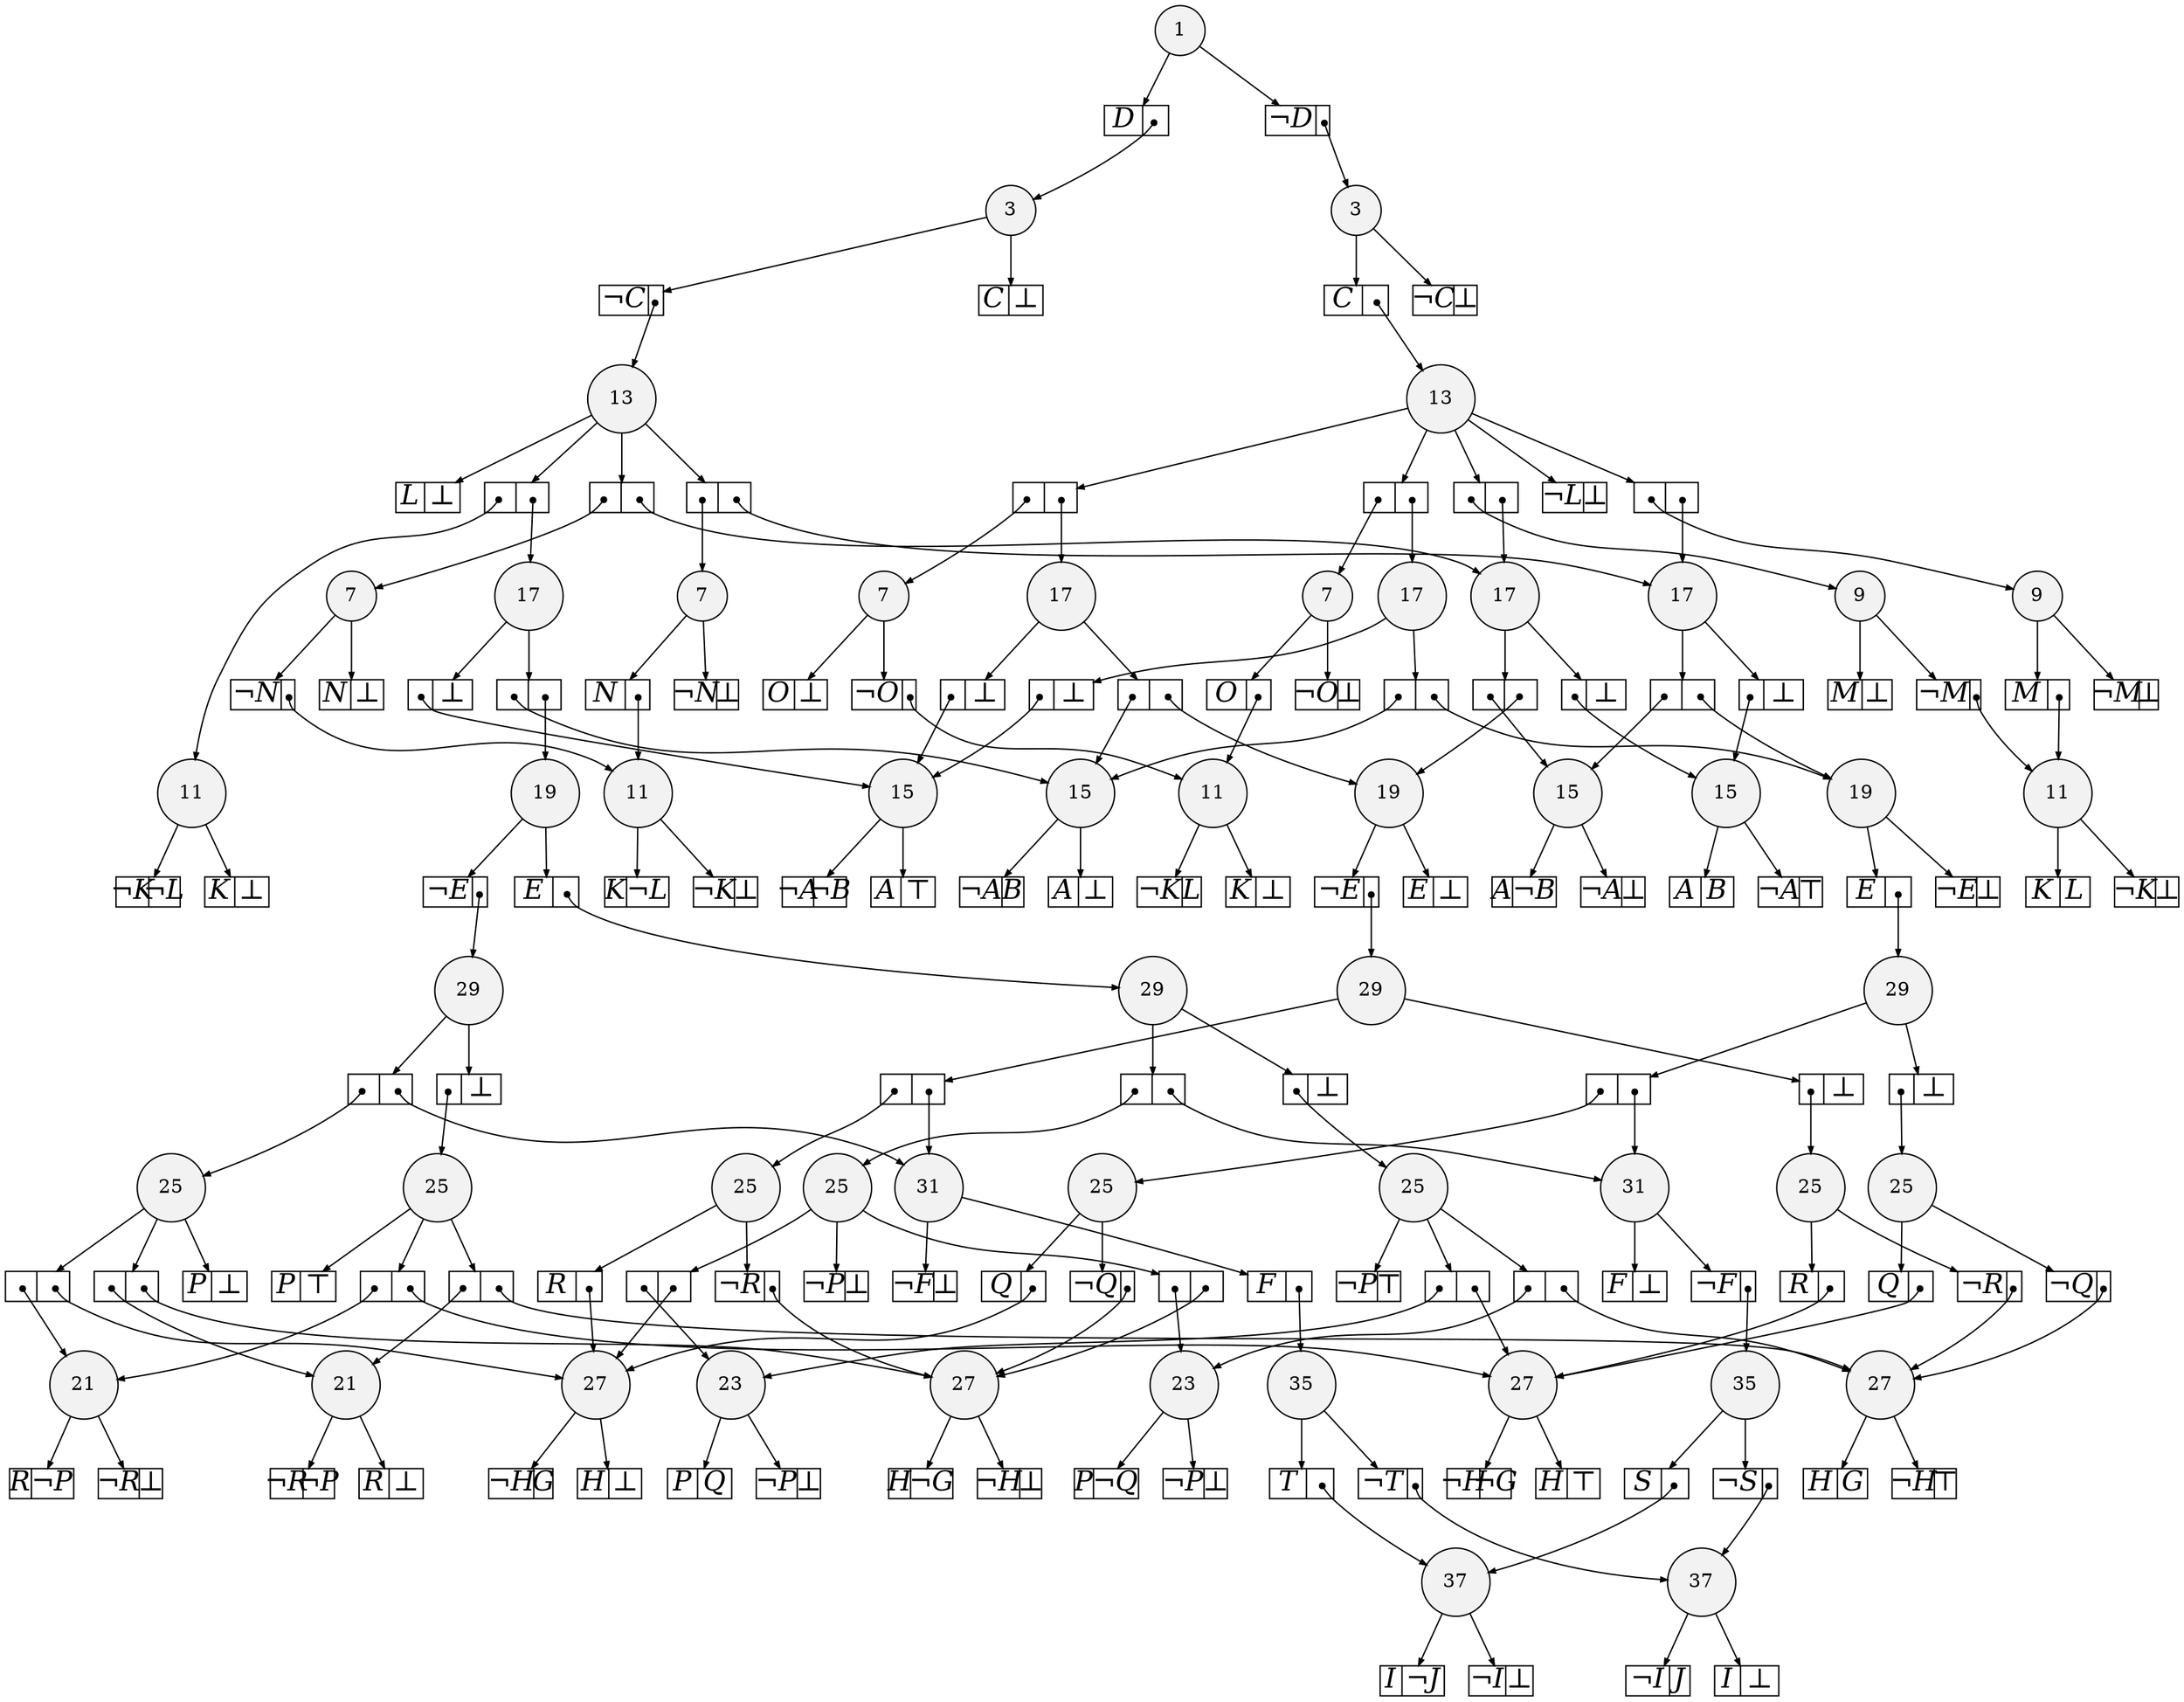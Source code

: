 
digraph sdd {

overlap=false

{rank=same; n6402 n6401 }
{rank=same; n6442 n6441 }
{rank=same; n6474 n6473 }
{rank=same; n6719 n6696 n6536 n6535 }
{rank=same; n6360 n6359 n6513 n6512 }
{rank=same; n6716 n6718 n6693 n6695 n6515 n6516 n6511 n6514 }
{rank=same; n6710 n6711 }
{rank=same; n6691 n6692 }
{rank=same; n6720 n6565 n6563 }
{rank=same; n6721 n6010 n5236 n6653 n6026 }
{rank=same; n6582 n6583 n6584 n6585 }
{rank=same; n6723 n6659 }
{rank=same; n892 n890 n896 n6306 }
{rank=same; n5228 n5229 }
{rank=same; n6672 n6673 n6646 n6645 }
{rank=same; n6724 n6660 }
{rank=same; n6725 }

n6402 [label= "37",style=filled,fillcolor=gray95,shape=circle,height=.25,width=.25]; 
n6402e0
      [label= "<L>I|<R>&not;J",
      shape=record,
      fontsize=20,
      fontname="Times-Italic",
      fillcolor=white,
      style=filled,
      fixedsize=true,
      height=.30, 
      width=.65];

n6402->n6402e0 [arrowsize=.50];
n6402e1
      [label= "<L>&not;I|<R>&#8869;",
      shape=record,
      fontsize=20,
      fontname="Times-Italic",
      fillcolor=white,
      style=filled,
      fixedsize=true,
      height=.30, 
      width=.65];

n6402->n6402e1 [arrowsize=.50];
n6401 [label= "37",style=filled,fillcolor=gray95,shape=circle,height=.25,width=.25]; 
n6401e0
      [label= "<L>&not;I|<R>J",
      shape=record,
      fontsize=20,
      fontname="Times-Italic",
      fillcolor=white,
      style=filled,
      fixedsize=true,
      height=.30, 
      width=.65];

n6401->n6401e0 [arrowsize=.50];
n6401e1
      [label= "<L>I|<R>&#8869;",
      shape=record,
      fontsize=20,
      fontname="Times-Italic",
      fillcolor=white,
      style=filled,
      fixedsize=true,
      height=.30, 
      width=.65];

n6401->n6401e1 [arrowsize=.50];
n6442 [label= "35",style=filled,fillcolor=gray95,shape=circle,height=.25,width=.25]; 
n6442e0
      [label= "<L>S|<R>",
      shape=record,
      fontsize=20,
      fontname="Times-Italic",
      fillcolor=white,
      style=filled,
      fixedsize=true,
      height=.30, 
      width=.65];

n6442->n6442e0 [arrowsize=.50];
n6442e0:R:c->n6402 [arrowsize=.50,tailclip=false,arrowtail=dot,dir=both];
n6442e1
      [label= "<L>&not;S|<R>",
      shape=record,
      fontsize=20,
      fontname="Times-Italic",
      fillcolor=white,
      style=filled,
      fixedsize=true,
      height=.30, 
      width=.65];

n6442->n6442e1 [arrowsize=.50];
n6442e1:R:c->n6401 [arrowsize=.50,tailclip=false,arrowtail=dot,dir=both];
n6441 [label= "35",style=filled,fillcolor=gray95,shape=circle,height=.25,width=.25]; 
n6441e0
      [label= "<L>T|<R>",
      shape=record,
      fontsize=20,
      fontname="Times-Italic",
      fillcolor=white,
      style=filled,
      fixedsize=true,
      height=.30, 
      width=.65];

n6441->n6441e0 [arrowsize=.50];
n6441e0:R:c->n6402 [arrowsize=.50,tailclip=false,arrowtail=dot,dir=both];
n6441e1
      [label= "<L>&not;T|<R>",
      shape=record,
      fontsize=20,
      fontname="Times-Italic",
      fillcolor=white,
      style=filled,
      fixedsize=true,
      height=.30, 
      width=.65];

n6441->n6441e1 [arrowsize=.50];
n6441e1:R:c->n6401 [arrowsize=.50,tailclip=false,arrowtail=dot,dir=both];
n6474 [label= "31",style=filled,fillcolor=gray95,shape=circle,height=.25,width=.25]; 
n6474e0
      [label= "<L>&not;F|<R>",
      shape=record,
      fontsize=20,
      fontname="Times-Italic",
      fillcolor=white,
      style=filled,
      fixedsize=true,
      height=.30, 
      width=.65];

n6474->n6474e0 [arrowsize=.50];
n6474e0:R:c->n6442 [arrowsize=.50,tailclip=false,arrowtail=dot,dir=both];
n6474e1
      [label= "<L>F|<R>&#8869;",
      shape=record,
      fontsize=20,
      fontname="Times-Italic",
      fillcolor=white,
      style=filled,
      fixedsize=true,
      height=.30, 
      width=.65];

n6474->n6474e1 [arrowsize=.50];
n6473 [label= "31",style=filled,fillcolor=gray95,shape=circle,height=.25,width=.25]; 
n6473e0
      [label= "<L>F|<R>",
      shape=record,
      fontsize=20,
      fontname="Times-Italic",
      fillcolor=white,
      style=filled,
      fixedsize=true,
      height=.30, 
      width=.65];

n6473->n6473e0 [arrowsize=.50];
n6473e0:R:c->n6441 [arrowsize=.50,tailclip=false,arrowtail=dot,dir=both];
n6473e1
      [label= "<L>&not;F|<R>&#8869;",
      shape=record,
      fontsize=20,
      fontname="Times-Italic",
      fillcolor=white,
      style=filled,
      fixedsize=true,
      height=.30, 
      width=.65];

n6473->n6473e1 [arrowsize=.50];
n6719 [label= "29",style=filled,fillcolor=gray95,shape=circle,height=.25,width=.25]; 
n6719e0
      [label= "<L>|<R>",
      shape=record,
      fontsize=20,
      fontname="Times-Italic",
      fillcolor=white,
      style=filled,
      fixedsize=true,
      height=.30, 
      width=.65];

n6719->n6719e0 [arrowsize=.50];
n6719e0:L:c->n6716 [arrowsize=.50,tailclip=false,arrowtail=dot,dir=both];
n6719e0:R:c->n6474 [arrowsize=.50,tailclip=false,arrowtail=dot,dir=both];
n6719e1
      [label= "<L>|<R>&#8869;",
      shape=record,
      fontsize=20,
      fontname="Times-Italic",
      fillcolor=white,
      style=filled,
      fixedsize=true,
      height=.30, 
      width=.65];

n6719->n6719e1 [arrowsize=.50];
n6719e1:L:c->n6718 [arrowsize=.50,tailclip=false,arrowtail=dot,dir=both];
n6696 [label= "29",style=filled,fillcolor=gray95,shape=circle,height=.25,width=.25]; 
n6696e0
      [label= "<L>|<R>",
      shape=record,
      fontsize=20,
      fontname="Times-Italic",
      fillcolor=white,
      style=filled,
      fixedsize=true,
      height=.30, 
      width=.65];

n6696->n6696e0 [arrowsize=.50];
n6696e0:L:c->n6693 [arrowsize=.50,tailclip=false,arrowtail=dot,dir=both];
n6696e0:R:c->n6473 [arrowsize=.50,tailclip=false,arrowtail=dot,dir=both];
n6696e1
      [label= "<L>|<R>&#8869;",
      shape=record,
      fontsize=20,
      fontname="Times-Italic",
      fillcolor=white,
      style=filled,
      fixedsize=true,
      height=.30, 
      width=.65];

n6696->n6696e1 [arrowsize=.50];
n6696e1:L:c->n6695 [arrowsize=.50,tailclip=false,arrowtail=dot,dir=both];
n6536 [label= "29",style=filled,fillcolor=gray95,shape=circle,height=.25,width=.25]; 
n6536e0
      [label= "<L>|<R>",
      shape=record,
      fontsize=20,
      fontname="Times-Italic",
      fillcolor=white,
      style=filled,
      fixedsize=true,
      height=.30, 
      width=.65];

n6536->n6536e0 [arrowsize=.50];
n6536e0:L:c->n6515 [arrowsize=.50,tailclip=false,arrowtail=dot,dir=both];
n6536e0:R:c->n6473 [arrowsize=.50,tailclip=false,arrowtail=dot,dir=both];
n6536e1
      [label= "<L>|<R>&#8869;",
      shape=record,
      fontsize=20,
      fontname="Times-Italic",
      fillcolor=white,
      style=filled,
      fixedsize=true,
      height=.30, 
      width=.65];

n6536->n6536e1 [arrowsize=.50];
n6536e1:L:c->n6516 [arrowsize=.50,tailclip=false,arrowtail=dot,dir=both];
n6535 [label= "29",style=filled,fillcolor=gray95,shape=circle,height=.25,width=.25]; 
n6535e0
      [label= "<L>|<R>",
      shape=record,
      fontsize=20,
      fontname="Times-Italic",
      fillcolor=white,
      style=filled,
      fixedsize=true,
      height=.30, 
      width=.65];

n6535->n6535e0 [arrowsize=.50];
n6535e0:L:c->n6511 [arrowsize=.50,tailclip=false,arrowtail=dot,dir=both];
n6535e0:R:c->n6474 [arrowsize=.50,tailclip=false,arrowtail=dot,dir=both];
n6535e1
      [label= "<L>|<R>&#8869;",
      shape=record,
      fontsize=20,
      fontname="Times-Italic",
      fillcolor=white,
      style=filled,
      fixedsize=true,
      height=.30, 
      width=.65];

n6535->n6535e1 [arrowsize=.50];
n6535e1:L:c->n6514 [arrowsize=.50,tailclip=false,arrowtail=dot,dir=both];
n6360 [label= "27",style=filled,fillcolor=gray95,shape=circle,height=.25,width=.25]; 
n6360e0
      [label= "<L>H|<R>&not;G",
      shape=record,
      fontsize=20,
      fontname="Times-Italic",
      fillcolor=white,
      style=filled,
      fixedsize=true,
      height=.30, 
      width=.65];

n6360->n6360e0 [arrowsize=.50];
n6360e1
      [label= "<L>&not;H|<R>&#8869;",
      shape=record,
      fontsize=20,
      fontname="Times-Italic",
      fillcolor=white,
      style=filled,
      fixedsize=true,
      height=.30, 
      width=.65];

n6360->n6360e1 [arrowsize=.50];
n6359 [label= "27",style=filled,fillcolor=gray95,shape=circle,height=.25,width=.25]; 
n6359e0
      [label= "<L>&not;H|<R>G",
      shape=record,
      fontsize=20,
      fontname="Times-Italic",
      fillcolor=white,
      style=filled,
      fixedsize=true,
      height=.30, 
      width=.65];

n6359->n6359e0 [arrowsize=.50];
n6359e1
      [label= "<L>H|<R>&#8869;",
      shape=record,
      fontsize=20,
      fontname="Times-Italic",
      fillcolor=white,
      style=filled,
      fixedsize=true,
      height=.30, 
      width=.65];

n6359->n6359e1 [arrowsize=.50];
n6513 [label= "27",style=filled,fillcolor=gray95,shape=circle,height=.25,width=.25]; 
n6513e0
      [label= "<L>H|<R>G",
      shape=record,
      fontsize=20,
      fontname="Times-Italic",
      fillcolor=white,
      style=filled,
      fixedsize=true,
      height=.30, 
      width=.65];

n6513->n6513e0 [arrowsize=.50];
n6513e1
      [label= "<L>&not;H|<R>&#8868;",
      shape=record,
      fontsize=20,
      fontname="Times-Italic",
      fillcolor=white,
      style=filled,
      fixedsize=true,
      height=.30, 
      width=.65];

n6513->n6513e1 [arrowsize=.50];
n6512 [label= "27",style=filled,fillcolor=gray95,shape=circle,height=.25,width=.25]; 
n6512e0
      [label= "<L>&not;H|<R>&not;G",
      shape=record,
      fontsize=20,
      fontname="Times-Italic",
      fillcolor=white,
      style=filled,
      fixedsize=true,
      height=.30, 
      width=.65];

n6512->n6512e0 [arrowsize=.50];
n6512e1
      [label= "<L>H|<R>&#8868;",
      shape=record,
      fontsize=20,
      fontname="Times-Italic",
      fillcolor=white,
      style=filled,
      fixedsize=true,
      height=.30, 
      width=.65];

n6512->n6512e1 [arrowsize=.50];
n6716 [label= "25",style=filled,fillcolor=gray95,shape=circle,height=.25,width=.25]; 
n6716e0
      [label= "<L>|<R>",
      shape=record,
      fontsize=20,
      fontname="Times-Italic",
      fillcolor=white,
      style=filled,
      fixedsize=true,
      height=.30, 
      width=.65];

n6716->n6716e0 [arrowsize=.50];
n6716e0:L:c->n6710 [arrowsize=.50,tailclip=false,arrowtail=dot,dir=both];
n6716e0:R:c->n6360 [arrowsize=.50,tailclip=false,arrowtail=dot,dir=both];
n6716e1
      [label= "<L>|<R>",
      shape=record,
      fontsize=20,
      fontname="Times-Italic",
      fillcolor=white,
      style=filled,
      fixedsize=true,
      height=.30, 
      width=.65];

n6716->n6716e1 [arrowsize=.50];
n6716e1:L:c->n6711 [arrowsize=.50,tailclip=false,arrowtail=dot,dir=both];
n6716e1:R:c->n6359 [arrowsize=.50,tailclip=false,arrowtail=dot,dir=both];
n6716e2
      [label= "<L>&not;P|<R>&#8869;",
      shape=record,
      fontsize=20,
      fontname="Times-Italic",
      fillcolor=white,
      style=filled,
      fixedsize=true,
      height=.30, 
      width=.65];

n6716->n6716e2 [arrowsize=.50];
n6718 [label= "25",style=filled,fillcolor=gray95,shape=circle,height=.25,width=.25]; 
n6718e0
      [label= "<L>|<R>",
      shape=record,
      fontsize=20,
      fontname="Times-Italic",
      fillcolor=white,
      style=filled,
      fixedsize=true,
      height=.30, 
      width=.65];

n6718->n6718e0 [arrowsize=.50];
n6718e0:L:c->n6710 [arrowsize=.50,tailclip=false,arrowtail=dot,dir=both];
n6718e0:R:c->n6513 [arrowsize=.50,tailclip=false,arrowtail=dot,dir=both];
n6718e1
      [label= "<L>|<R>",
      shape=record,
      fontsize=20,
      fontname="Times-Italic",
      fillcolor=white,
      style=filled,
      fixedsize=true,
      height=.30, 
      width=.65];

n6718->n6718e1 [arrowsize=.50];
n6718e1:L:c->n6711 [arrowsize=.50,tailclip=false,arrowtail=dot,dir=both];
n6718e1:R:c->n6512 [arrowsize=.50,tailclip=false,arrowtail=dot,dir=both];
n6718e2
      [label= "<L>&not;P|<R>&#8868;",
      shape=record,
      fontsize=20,
      fontname="Times-Italic",
      fillcolor=white,
      style=filled,
      fixedsize=true,
      height=.30, 
      width=.65];

n6718->n6718e2 [arrowsize=.50];
n6693 [label= "25",style=filled,fillcolor=gray95,shape=circle,height=.25,width=.25]; 
n6693e0
      [label= "<L>|<R>",
      shape=record,
      fontsize=20,
      fontname="Times-Italic",
      fillcolor=white,
      style=filled,
      fixedsize=true,
      height=.30, 
      width=.65];

n6693->n6693e0 [arrowsize=.50];
n6693e0:L:c->n6691 [arrowsize=.50,tailclip=false,arrowtail=dot,dir=both];
n6693e0:R:c->n6360 [arrowsize=.50,tailclip=false,arrowtail=dot,dir=both];
n6693e1
      [label= "<L>|<R>",
      shape=record,
      fontsize=20,
      fontname="Times-Italic",
      fillcolor=white,
      style=filled,
      fixedsize=true,
      height=.30, 
      width=.65];

n6693->n6693e1 [arrowsize=.50];
n6693e1:L:c->n6692 [arrowsize=.50,tailclip=false,arrowtail=dot,dir=both];
n6693e1:R:c->n6359 [arrowsize=.50,tailclip=false,arrowtail=dot,dir=both];
n6693e2
      [label= "<L>P|<R>&#8869;",
      shape=record,
      fontsize=20,
      fontname="Times-Italic",
      fillcolor=white,
      style=filled,
      fixedsize=true,
      height=.30, 
      width=.65];

n6693->n6693e2 [arrowsize=.50];
n6695 [label= "25",style=filled,fillcolor=gray95,shape=circle,height=.25,width=.25]; 
n6695e0
      [label= "<L>|<R>",
      shape=record,
      fontsize=20,
      fontname="Times-Italic",
      fillcolor=white,
      style=filled,
      fixedsize=true,
      height=.30, 
      width=.65];

n6695->n6695e0 [arrowsize=.50];
n6695e0:L:c->n6691 [arrowsize=.50,tailclip=false,arrowtail=dot,dir=both];
n6695e0:R:c->n6513 [arrowsize=.50,tailclip=false,arrowtail=dot,dir=both];
n6695e1
      [label= "<L>|<R>",
      shape=record,
      fontsize=20,
      fontname="Times-Italic",
      fillcolor=white,
      style=filled,
      fixedsize=true,
      height=.30, 
      width=.65];

n6695->n6695e1 [arrowsize=.50];
n6695e1:L:c->n6692 [arrowsize=.50,tailclip=false,arrowtail=dot,dir=both];
n6695e1:R:c->n6512 [arrowsize=.50,tailclip=false,arrowtail=dot,dir=both];
n6695e2
      [label= "<L>P|<R>&#8868;",
      shape=record,
      fontsize=20,
      fontname="Times-Italic",
      fillcolor=white,
      style=filled,
      fixedsize=true,
      height=.30, 
      width=.65];

n6695->n6695e2 [arrowsize=.50];
n6515 [label= "25",style=filled,fillcolor=gray95,shape=circle,height=.25,width=.25]; 
n6515e0
      [label= "<L>&not;R|<R>",
      shape=record,
      fontsize=20,
      fontname="Times-Italic",
      fillcolor=white,
      style=filled,
      fixedsize=true,
      height=.30, 
      width=.65];

n6515->n6515e0 [arrowsize=.50];
n6515e0:R:c->n6360 [arrowsize=.50,tailclip=false,arrowtail=dot,dir=both];
n6515e1
      [label= "<L>R|<R>",
      shape=record,
      fontsize=20,
      fontname="Times-Italic",
      fillcolor=white,
      style=filled,
      fixedsize=true,
      height=.30, 
      width=.65];

n6515->n6515e1 [arrowsize=.50];
n6515e1:R:c->n6359 [arrowsize=.50,tailclip=false,arrowtail=dot,dir=both];
n6516 [label= "25",style=filled,fillcolor=gray95,shape=circle,height=.25,width=.25]; 
n6516e0
      [label= "<L>&not;R|<R>",
      shape=record,
      fontsize=20,
      fontname="Times-Italic",
      fillcolor=white,
      style=filled,
      fixedsize=true,
      height=.30, 
      width=.65];

n6516->n6516e0 [arrowsize=.50];
n6516e0:R:c->n6513 [arrowsize=.50,tailclip=false,arrowtail=dot,dir=both];
n6516e1
      [label= "<L>R|<R>",
      shape=record,
      fontsize=20,
      fontname="Times-Italic",
      fillcolor=white,
      style=filled,
      fixedsize=true,
      height=.30, 
      width=.65];

n6516->n6516e1 [arrowsize=.50];
n6516e1:R:c->n6512 [arrowsize=.50,tailclip=false,arrowtail=dot,dir=both];
n6511 [label= "25",style=filled,fillcolor=gray95,shape=circle,height=.25,width=.25]; 
n6511e0
      [label= "<L>&not;Q|<R>",
      shape=record,
      fontsize=20,
      fontname="Times-Italic",
      fillcolor=white,
      style=filled,
      fixedsize=true,
      height=.30, 
      width=.65];

n6511->n6511e0 [arrowsize=.50];
n6511e0:R:c->n6360 [arrowsize=.50,tailclip=false,arrowtail=dot,dir=both];
n6511e1
      [label= "<L>Q|<R>",
      shape=record,
      fontsize=20,
      fontname="Times-Italic",
      fillcolor=white,
      style=filled,
      fixedsize=true,
      height=.30, 
      width=.65];

n6511->n6511e1 [arrowsize=.50];
n6511e1:R:c->n6359 [arrowsize=.50,tailclip=false,arrowtail=dot,dir=both];
n6514 [label= "25",style=filled,fillcolor=gray95,shape=circle,height=.25,width=.25]; 
n6514e0
      [label= "<L>&not;Q|<R>",
      shape=record,
      fontsize=20,
      fontname="Times-Italic",
      fillcolor=white,
      style=filled,
      fixedsize=true,
      height=.30, 
      width=.65];

n6514->n6514e0 [arrowsize=.50];
n6514e0:R:c->n6513 [arrowsize=.50,tailclip=false,arrowtail=dot,dir=both];
n6514e1
      [label= "<L>Q|<R>",
      shape=record,
      fontsize=20,
      fontname="Times-Italic",
      fillcolor=white,
      style=filled,
      fixedsize=true,
      height=.30, 
      width=.65];

n6514->n6514e1 [arrowsize=.50];
n6514e1:R:c->n6512 [arrowsize=.50,tailclip=false,arrowtail=dot,dir=both];
n6710 [label= "23",style=filled,fillcolor=gray95,shape=circle,height=.25,width=.25]; 
n6710e0
      [label= "<L>P|<R>&not;Q",
      shape=record,
      fontsize=20,
      fontname="Times-Italic",
      fillcolor=white,
      style=filled,
      fixedsize=true,
      height=.30, 
      width=.65];

n6710->n6710e0 [arrowsize=.50];
n6710e1
      [label= "<L>&not;P|<R>&#8869;",
      shape=record,
      fontsize=20,
      fontname="Times-Italic",
      fillcolor=white,
      style=filled,
      fixedsize=true,
      height=.30, 
      width=.65];

n6710->n6710e1 [arrowsize=.50];
n6711 [label= "23",style=filled,fillcolor=gray95,shape=circle,height=.25,width=.25]; 
n6711e0
      [label= "<L>P|<R>Q",
      shape=record,
      fontsize=20,
      fontname="Times-Italic",
      fillcolor=white,
      style=filled,
      fixedsize=true,
      height=.30, 
      width=.65];

n6711->n6711e0 [arrowsize=.50];
n6711e1
      [label= "<L>&not;P|<R>&#8869;",
      shape=record,
      fontsize=20,
      fontname="Times-Italic",
      fillcolor=white,
      style=filled,
      fixedsize=true,
      height=.30, 
      width=.65];

n6711->n6711e1 [arrowsize=.50];
n6691 [label= "21",style=filled,fillcolor=gray95,shape=circle,height=.25,width=.25]; 
n6691e0
      [label= "<L>&not;R|<R>&not;P",
      shape=record,
      fontsize=20,
      fontname="Times-Italic",
      fillcolor=white,
      style=filled,
      fixedsize=true,
      height=.30, 
      width=.65];

n6691->n6691e0 [arrowsize=.50];
n6691e1
      [label= "<L>R|<R>&#8869;",
      shape=record,
      fontsize=20,
      fontname="Times-Italic",
      fillcolor=white,
      style=filled,
      fixedsize=true,
      height=.30, 
      width=.65];

n6691->n6691e1 [arrowsize=.50];
n6692 [label= "21",style=filled,fillcolor=gray95,shape=circle,height=.25,width=.25]; 
n6692e0
      [label= "<L>R|<R>&not;P",
      shape=record,
      fontsize=20,
      fontname="Times-Italic",
      fillcolor=white,
      style=filled,
      fixedsize=true,
      height=.30, 
      width=.65];

n6692->n6692e0 [arrowsize=.50];
n6692e1
      [label= "<L>&not;R|<R>&#8869;",
      shape=record,
      fontsize=20,
      fontname="Times-Italic",
      fillcolor=white,
      style=filled,
      fixedsize=true,
      height=.30, 
      width=.65];

n6692->n6692e1 [arrowsize=.50];
n6720 [label= "19",style=filled,fillcolor=gray95,shape=circle,height=.25,width=.25]; 
n6720e0
      [label= "<L>E|<R>",
      shape=record,
      fontsize=20,
      fontname="Times-Italic",
      fillcolor=white,
      style=filled,
      fixedsize=true,
      height=.30, 
      width=.65];

n6720->n6720e0 [arrowsize=.50];
n6720e0:R:c->n6719 [arrowsize=.50,tailclip=false,arrowtail=dot,dir=both];
n6720e1
      [label= "<L>&not;E|<R>",
      shape=record,
      fontsize=20,
      fontname="Times-Italic",
      fillcolor=white,
      style=filled,
      fixedsize=true,
      height=.30, 
      width=.65];

n6720->n6720e1 [arrowsize=.50];
n6720e1:R:c->n6696 [arrowsize=.50,tailclip=false,arrowtail=dot,dir=both];
n6565 [label= "19",style=filled,fillcolor=gray95,shape=circle,height=.25,width=.25]; 
n6565e0
      [label= "<L>&not;E|<R>",
      shape=record,
      fontsize=20,
      fontname="Times-Italic",
      fillcolor=white,
      style=filled,
      fixedsize=true,
      height=.30, 
      width=.65];

n6565->n6565e0 [arrowsize=.50];
n6565e0:R:c->n6536 [arrowsize=.50,tailclip=false,arrowtail=dot,dir=both];
n6565e1
      [label= "<L>E|<R>&#8869;",
      shape=record,
      fontsize=20,
      fontname="Times-Italic",
      fillcolor=white,
      style=filled,
      fixedsize=true,
      height=.30, 
      width=.65];

n6565->n6565e1 [arrowsize=.50];
n6563 [label= "19",style=filled,fillcolor=gray95,shape=circle,height=.25,width=.25]; 
n6563e0
      [label= "<L>E|<R>",
      shape=record,
      fontsize=20,
      fontname="Times-Italic",
      fillcolor=white,
      style=filled,
      fixedsize=true,
      height=.30, 
      width=.65];

n6563->n6563e0 [arrowsize=.50];
n6563e0:R:c->n6535 [arrowsize=.50,tailclip=false,arrowtail=dot,dir=both];
n6563e1
      [label= "<L>&not;E|<R>&#8869;",
      shape=record,
      fontsize=20,
      fontname="Times-Italic",
      fillcolor=white,
      style=filled,
      fixedsize=true,
      height=.30, 
      width=.65];

n6563->n6563e1 [arrowsize=.50];
n6721 [label= "17",style=filled,fillcolor=gray95,shape=circle,height=.25,width=.25]; 
n6721e0
      [label= "<L>|<R>",
      shape=record,
      fontsize=20,
      fontname="Times-Italic",
      fillcolor=white,
      style=filled,
      fixedsize=true,
      height=.30, 
      width=.65];

n6721->n6721e0 [arrowsize=.50];
n6721e0:L:c->n6582 [arrowsize=.50,tailclip=false,arrowtail=dot,dir=both];
n6721e0:R:c->n6720 [arrowsize=.50,tailclip=false,arrowtail=dot,dir=both];
n6721e1
      [label= "<L>|<R>&#8869;",
      shape=record,
      fontsize=20,
      fontname="Times-Italic",
      fillcolor=white,
      style=filled,
      fixedsize=true,
      height=.30, 
      width=.65];

n6721->n6721e1 [arrowsize=.50];
n6721e1:L:c->n6583 [arrowsize=.50,tailclip=false,arrowtail=dot,dir=both];
n6010 [label= "17",style=filled,fillcolor=gray95,shape=circle,height=.25,width=.25]; 
n6010e0
      [label= "<L>|<R>",
      shape=record,
      fontsize=20,
      fontname="Times-Italic",
      fillcolor=white,
      style=filled,
      fixedsize=true,
      height=.30, 
      width=.65];

n6010->n6010e0 [arrowsize=.50];
n6010e0:L:c->n6584 [arrowsize=.50,tailclip=false,arrowtail=dot,dir=both];
n6010e0:R:c->n6565 [arrowsize=.50,tailclip=false,arrowtail=dot,dir=both];
n6010e1
      [label= "<L>|<R>&#8869;",
      shape=record,
      fontsize=20,
      fontname="Times-Italic",
      fillcolor=white,
      style=filled,
      fixedsize=true,
      height=.30, 
      width=.65];

n6010->n6010e1 [arrowsize=.50];
n6010e1:L:c->n6585 [arrowsize=.50,tailclip=false,arrowtail=dot,dir=both];
n5236 [label= "17",style=filled,fillcolor=gray95,shape=circle,height=.25,width=.25]; 
n5236e0
      [label= "<L>|<R>",
      shape=record,
      fontsize=20,
      fontname="Times-Italic",
      fillcolor=white,
      style=filled,
      fixedsize=true,
      height=.30, 
      width=.65];

n5236->n5236e0 [arrowsize=.50];
n5236e0:L:c->n6584 [arrowsize=.50,tailclip=false,arrowtail=dot,dir=both];
n5236e0:R:c->n6563 [arrowsize=.50,tailclip=false,arrowtail=dot,dir=both];
n5236e1
      [label= "<L>|<R>&#8869;",
      shape=record,
      fontsize=20,
      fontname="Times-Italic",
      fillcolor=white,
      style=filled,
      fixedsize=true,
      height=.30, 
      width=.65];

n5236->n5236e1 [arrowsize=.50];
n5236e1:L:c->n6585 [arrowsize=.50,tailclip=false,arrowtail=dot,dir=both];
n6653 [label= "17",style=filled,fillcolor=gray95,shape=circle,height=.25,width=.25]; 
n6653e0
      [label= "<L>|<R>",
      shape=record,
      fontsize=20,
      fontname="Times-Italic",
      fillcolor=white,
      style=filled,
      fixedsize=true,
      height=.30, 
      width=.65];

n6653->n6653e0 [arrowsize=.50];
n6653e0:L:c->n6582 [arrowsize=.50,tailclip=false,arrowtail=dot,dir=both];
n6653e0:R:c->n6565 [arrowsize=.50,tailclip=false,arrowtail=dot,dir=both];
n6653e1
      [label= "<L>|<R>&#8869;",
      shape=record,
      fontsize=20,
      fontname="Times-Italic",
      fillcolor=white,
      style=filled,
      fixedsize=true,
      height=.30, 
      width=.65];

n6653->n6653e1 [arrowsize=.50];
n6653e1:L:c->n6583 [arrowsize=.50,tailclip=false,arrowtail=dot,dir=both];
n6026 [label= "17",style=filled,fillcolor=gray95,shape=circle,height=.25,width=.25]; 
n6026e0
      [label= "<L>|<R>",
      shape=record,
      fontsize=20,
      fontname="Times-Italic",
      fillcolor=white,
      style=filled,
      fixedsize=true,
      height=.30, 
      width=.65];

n6026->n6026e0 [arrowsize=.50];
n6026e0:L:c->n6582 [arrowsize=.50,tailclip=false,arrowtail=dot,dir=both];
n6026e0:R:c->n6563 [arrowsize=.50,tailclip=false,arrowtail=dot,dir=both];
n6026e1
      [label= "<L>|<R>&#8869;",
      shape=record,
      fontsize=20,
      fontname="Times-Italic",
      fillcolor=white,
      style=filled,
      fixedsize=true,
      height=.30, 
      width=.65];

n6026->n6026e1 [arrowsize=.50];
n6026e1:L:c->n6583 [arrowsize=.50,tailclip=false,arrowtail=dot,dir=both];
n6582 [label= "15",style=filled,fillcolor=gray95,shape=circle,height=.25,width=.25]; 
n6582e0
      [label= "<L>&not;A|<R>B",
      shape=record,
      fontsize=20,
      fontname="Times-Italic",
      fillcolor=white,
      style=filled,
      fixedsize=true,
      height=.30, 
      width=.65];

n6582->n6582e0 [arrowsize=.50];
n6582e1
      [label= "<L>A|<R>&#8869;",
      shape=record,
      fontsize=20,
      fontname="Times-Italic",
      fillcolor=white,
      style=filled,
      fixedsize=true,
      height=.30, 
      width=.65];

n6582->n6582e1 [arrowsize=.50];
n6583 [label= "15",style=filled,fillcolor=gray95,shape=circle,height=.25,width=.25]; 
n6583e0
      [label= "<L>&not;A|<R>&not;B",
      shape=record,
      fontsize=20,
      fontname="Times-Italic",
      fillcolor=white,
      style=filled,
      fixedsize=true,
      height=.30, 
      width=.65];

n6583->n6583e0 [arrowsize=.50];
n6583e1
      [label= "<L>A|<R>&#8868;",
      shape=record,
      fontsize=20,
      fontname="Times-Italic",
      fillcolor=white,
      style=filled,
      fixedsize=true,
      height=.30, 
      width=.65];

n6583->n6583e1 [arrowsize=.50];
n6584 [label= "15",style=filled,fillcolor=gray95,shape=circle,height=.25,width=.25]; 
n6584e0
      [label= "<L>A|<R>&not;B",
      shape=record,
      fontsize=20,
      fontname="Times-Italic",
      fillcolor=white,
      style=filled,
      fixedsize=true,
      height=.30, 
      width=.65];

n6584->n6584e0 [arrowsize=.50];
n6584e1
      [label= "<L>&not;A|<R>&#8869;",
      shape=record,
      fontsize=20,
      fontname="Times-Italic",
      fillcolor=white,
      style=filled,
      fixedsize=true,
      height=.30, 
      width=.65];

n6584->n6584e1 [arrowsize=.50];
n6585 [label= "15",style=filled,fillcolor=gray95,shape=circle,height=.25,width=.25]; 
n6585e0
      [label= "<L>A|<R>B",
      shape=record,
      fontsize=20,
      fontname="Times-Italic",
      fillcolor=white,
      style=filled,
      fixedsize=true,
      height=.30, 
      width=.65];

n6585->n6585e0 [arrowsize=.50];
n6585e1
      [label= "<L>&not;A|<R>&#8868;",
      shape=record,
      fontsize=20,
      fontname="Times-Italic",
      fillcolor=white,
      style=filled,
      fixedsize=true,
      height=.30, 
      width=.65];

n6585->n6585e1 [arrowsize=.50];
n6723 [label= "13",style=filled,fillcolor=gray95,shape=circle,height=.25,width=.25]; 
n6723e0
      [label= "<L>|<R>",
      shape=record,
      fontsize=20,
      fontname="Times-Italic",
      fillcolor=white,
      style=filled,
      fixedsize=true,
      height=.30, 
      width=.65];

n6723->n6723e0 [arrowsize=.50];
n6723e0:L:c->n892 [arrowsize=.50,tailclip=false,arrowtail=dot,dir=both];
n6723e0:R:c->n6721 [arrowsize=.50,tailclip=false,arrowtail=dot,dir=both];
n6723e1
      [label= "<L>|<R>",
      shape=record,
      fontsize=20,
      fontname="Times-Italic",
      fillcolor=white,
      style=filled,
      fixedsize=true,
      height=.30, 
      width=.65];

n6723->n6723e1 [arrowsize=.50];
n6723e1:L:c->n6672 [arrowsize=.50,tailclip=false,arrowtail=dot,dir=both];
n6723e1:R:c->n6010 [arrowsize=.50,tailclip=false,arrowtail=dot,dir=both];
n6723e2
      [label= "<L>|<R>",
      shape=record,
      fontsize=20,
      fontname="Times-Italic",
      fillcolor=white,
      style=filled,
      fixedsize=true,
      height=.30, 
      width=.65];

n6723->n6723e2 [arrowsize=.50];
n6723e2:L:c->n6673 [arrowsize=.50,tailclip=false,arrowtail=dot,dir=both];
n6723e2:R:c->n5236 [arrowsize=.50,tailclip=false,arrowtail=dot,dir=both];
n6723e3
      [label= "<L>L|<R>&#8869;",
      shape=record,
      fontsize=20,
      fontname="Times-Italic",
      fillcolor=white,
      style=filled,
      fixedsize=true,
      height=.30, 
      width=.65];

n6723->n6723e3 [arrowsize=.50];
n6659 [label= "13",style=filled,fillcolor=gray95,shape=circle,height=.25,width=.25]; 
n6659e0
      [label= "<L>|<R>",
      shape=record,
      fontsize=20,
      fontname="Times-Italic",
      fillcolor=white,
      style=filled,
      fixedsize=true,
      height=.30, 
      width=.65];

n6659->n6659e0 [arrowsize=.50];
n6659e0:L:c->n6646 [arrowsize=.50,tailclip=false,arrowtail=dot,dir=both];
n6659e0:R:c->n6653 [arrowsize=.50,tailclip=false,arrowtail=dot,dir=both];
n6659e1
      [label= "<L>|<R>",
      shape=record,
      fontsize=20,
      fontname="Times-Italic",
      fillcolor=white,
      style=filled,
      fixedsize=true,
      height=.30, 
      width=.65];

n6659->n6659e1 [arrowsize=.50];
n6659e1:L:c->n6645 [arrowsize=.50,tailclip=false,arrowtail=dot,dir=both];
n6659e1:R:c->n6026 [arrowsize=.50,tailclip=false,arrowtail=dot,dir=both];
n6659e2
      [label= "<L>|<R>",
      shape=record,
      fontsize=20,
      fontname="Times-Italic",
      fillcolor=white,
      style=filled,
      fixedsize=true,
      height=.30, 
      width=.65];

n6659->n6659e2 [arrowsize=.50];
n6659e2:L:c->n5228 [arrowsize=.50,tailclip=false,arrowtail=dot,dir=both];
n6659e2:R:c->n6010 [arrowsize=.50,tailclip=false,arrowtail=dot,dir=both];
n6659e3
      [label= "<L>|<R>",
      shape=record,
      fontsize=20,
      fontname="Times-Italic",
      fillcolor=white,
      style=filled,
      fixedsize=true,
      height=.30, 
      width=.65];

n6659->n6659e3 [arrowsize=.50];
n6659e3:L:c->n5229 [arrowsize=.50,tailclip=false,arrowtail=dot,dir=both];
n6659e3:R:c->n5236 [arrowsize=.50,tailclip=false,arrowtail=dot,dir=both];
n6659e4
      [label= "<L>&not;L|<R>&#8869;",
      shape=record,
      fontsize=20,
      fontname="Times-Italic",
      fillcolor=white,
      style=filled,
      fixedsize=true,
      height=.30, 
      width=.65];

n6659->n6659e4 [arrowsize=.50];
n892 [label= "11",style=filled,fillcolor=gray95,shape=circle,height=.25,width=.25]; 
n892e0
      [label= "<L>&not;K|<R>&not;L",
      shape=record,
      fontsize=20,
      fontname="Times-Italic",
      fillcolor=white,
      style=filled,
      fixedsize=true,
      height=.30, 
      width=.65];

n892->n892e0 [arrowsize=.50];
n892e1
      [label= "<L>K|<R>&#8869;",
      shape=record,
      fontsize=20,
      fontname="Times-Italic",
      fillcolor=white,
      style=filled,
      fixedsize=true,
      height=.30, 
      width=.65];

n892->n892e1 [arrowsize=.50];
n890 [label= "11",style=filled,fillcolor=gray95,shape=circle,height=.25,width=.25]; 
n890e0
      [label= "<L>K|<R>&not;L",
      shape=record,
      fontsize=20,
      fontname="Times-Italic",
      fillcolor=white,
      style=filled,
      fixedsize=true,
      height=.30, 
      width=.65];

n890->n890e0 [arrowsize=.50];
n890e1
      [label= "<L>&not;K|<R>&#8869;",
      shape=record,
      fontsize=20,
      fontname="Times-Italic",
      fillcolor=white,
      style=filled,
      fixedsize=true,
      height=.30, 
      width=.65];

n890->n890e1 [arrowsize=.50];
n896 [label= "11",style=filled,fillcolor=gray95,shape=circle,height=.25,width=.25]; 
n896e0
      [label= "<L>&not;K|<R>L",
      shape=record,
      fontsize=20,
      fontname="Times-Italic",
      fillcolor=white,
      style=filled,
      fixedsize=true,
      height=.30, 
      width=.65];

n896->n896e0 [arrowsize=.50];
n896e1
      [label= "<L>K|<R>&#8869;",
      shape=record,
      fontsize=20,
      fontname="Times-Italic",
      fillcolor=white,
      style=filled,
      fixedsize=true,
      height=.30, 
      width=.65];

n896->n896e1 [arrowsize=.50];
n6306 [label= "11",style=filled,fillcolor=gray95,shape=circle,height=.25,width=.25]; 
n6306e0
      [label= "<L>K|<R>L",
      shape=record,
      fontsize=20,
      fontname="Times-Italic",
      fillcolor=white,
      style=filled,
      fixedsize=true,
      height=.30, 
      width=.65];

n6306->n6306e0 [arrowsize=.50];
n6306e1
      [label= "<L>&not;K|<R>&#8869;",
      shape=record,
      fontsize=20,
      fontname="Times-Italic",
      fillcolor=white,
      style=filled,
      fixedsize=true,
      height=.30, 
      width=.65];

n6306->n6306e1 [arrowsize=.50];
n5228 [label= "9",style=filled,fillcolor=gray95,shape=circle,height=.25,width=.25]; 
n5228e0
      [label= "<L>&not;M|<R>",
      shape=record,
      fontsize=20,
      fontname="Times-Italic",
      fillcolor=white,
      style=filled,
      fixedsize=true,
      height=.30, 
      width=.65];

n5228->n5228e0 [arrowsize=.50];
n5228e0:R:c->n6306 [arrowsize=.50,tailclip=false,arrowtail=dot,dir=both];
n5228e1
      [label= "<L>M|<R>&#8869;",
      shape=record,
      fontsize=20,
      fontname="Times-Italic",
      fillcolor=white,
      style=filled,
      fixedsize=true,
      height=.30, 
      width=.65];

n5228->n5228e1 [arrowsize=.50];
n5229 [label= "9",style=filled,fillcolor=gray95,shape=circle,height=.25,width=.25]; 
n5229e0
      [label= "<L>M|<R>",
      shape=record,
      fontsize=20,
      fontname="Times-Italic",
      fillcolor=white,
      style=filled,
      fixedsize=true,
      height=.30, 
      width=.65];

n5229->n5229e0 [arrowsize=.50];
n5229e0:R:c->n6306 [arrowsize=.50,tailclip=false,arrowtail=dot,dir=both];
n5229e1
      [label= "<L>&not;M|<R>&#8869;",
      shape=record,
      fontsize=20,
      fontname="Times-Italic",
      fillcolor=white,
      style=filled,
      fixedsize=true,
      height=.30, 
      width=.65];

n5229->n5229e1 [arrowsize=.50];
n6672 [label= "7",style=filled,fillcolor=gray95,shape=circle,height=.25,width=.25]; 
n6672e0
      [label= "<L>&not;N|<R>",
      shape=record,
      fontsize=20,
      fontname="Times-Italic",
      fillcolor=white,
      style=filled,
      fixedsize=true,
      height=.30, 
      width=.65];

n6672->n6672e0 [arrowsize=.50];
n6672e0:R:c->n890 [arrowsize=.50,tailclip=false,arrowtail=dot,dir=both];
n6672e1
      [label= "<L>N|<R>&#8869;",
      shape=record,
      fontsize=20,
      fontname="Times-Italic",
      fillcolor=white,
      style=filled,
      fixedsize=true,
      height=.30, 
      width=.65];

n6672->n6672e1 [arrowsize=.50];
n6673 [label= "7",style=filled,fillcolor=gray95,shape=circle,height=.25,width=.25]; 
n6673e0
      [label= "<L>N|<R>",
      shape=record,
      fontsize=20,
      fontname="Times-Italic",
      fillcolor=white,
      style=filled,
      fixedsize=true,
      height=.30, 
      width=.65];

n6673->n6673e0 [arrowsize=.50];
n6673e0:R:c->n890 [arrowsize=.50,tailclip=false,arrowtail=dot,dir=both];
n6673e1
      [label= "<L>&not;N|<R>&#8869;",
      shape=record,
      fontsize=20,
      fontname="Times-Italic",
      fillcolor=white,
      style=filled,
      fixedsize=true,
      height=.30, 
      width=.65];

n6673->n6673e1 [arrowsize=.50];
n6646 [label= "7",style=filled,fillcolor=gray95,shape=circle,height=.25,width=.25]; 
n6646e0
      [label= "<L>&not;O|<R>",
      shape=record,
      fontsize=20,
      fontname="Times-Italic",
      fillcolor=white,
      style=filled,
      fixedsize=true,
      height=.30, 
      width=.65];

n6646->n6646e0 [arrowsize=.50];
n6646e0:R:c->n896 [arrowsize=.50,tailclip=false,arrowtail=dot,dir=both];
n6646e1
      [label= "<L>O|<R>&#8869;",
      shape=record,
      fontsize=20,
      fontname="Times-Italic",
      fillcolor=white,
      style=filled,
      fixedsize=true,
      height=.30, 
      width=.65];

n6646->n6646e1 [arrowsize=.50];
n6645 [label= "7",style=filled,fillcolor=gray95,shape=circle,height=.25,width=.25]; 
n6645e0
      [label= "<L>O|<R>",
      shape=record,
      fontsize=20,
      fontname="Times-Italic",
      fillcolor=white,
      style=filled,
      fixedsize=true,
      height=.30, 
      width=.65];

n6645->n6645e0 [arrowsize=.50];
n6645e0:R:c->n896 [arrowsize=.50,tailclip=false,arrowtail=dot,dir=both];
n6645e1
      [label= "<L>&not;O|<R>&#8869;",
      shape=record,
      fontsize=20,
      fontname="Times-Italic",
      fillcolor=white,
      style=filled,
      fixedsize=true,
      height=.30, 
      width=.65];

n6645->n6645e1 [arrowsize=.50];
n6724 [label= "3",style=filled,fillcolor=gray95,shape=circle,height=.25,width=.25]; 
n6724e0
      [label= "<L>&not;C|<R>",
      shape=record,
      fontsize=20,
      fontname="Times-Italic",
      fillcolor=white,
      style=filled,
      fixedsize=true,
      height=.30, 
      width=.65];

n6724->n6724e0 [arrowsize=.50];
n6724e0:R:c->n6723 [arrowsize=.50,tailclip=false,arrowtail=dot,dir=both];
n6724e1
      [label= "<L>C|<R>&#8869;",
      shape=record,
      fontsize=20,
      fontname="Times-Italic",
      fillcolor=white,
      style=filled,
      fixedsize=true,
      height=.30, 
      width=.65];

n6724->n6724e1 [arrowsize=.50];
n6660 [label= "3",style=filled,fillcolor=gray95,shape=circle,height=.25,width=.25]; 
n6660e0
      [label= "<L>C|<R>",
      shape=record,
      fontsize=20,
      fontname="Times-Italic",
      fillcolor=white,
      style=filled,
      fixedsize=true,
      height=.30, 
      width=.65];

n6660->n6660e0 [arrowsize=.50];
n6660e0:R:c->n6659 [arrowsize=.50,tailclip=false,arrowtail=dot,dir=both];
n6660e1
      [label= "<L>&not;C|<R>&#8869;",
      shape=record,
      fontsize=20,
      fontname="Times-Italic",
      fillcolor=white,
      style=filled,
      fixedsize=true,
      height=.30, 
      width=.65];

n6660->n6660e1 [arrowsize=.50];
n6725 [label= "1",style=filled,fillcolor=gray95,shape=circle,height=.25,width=.25]; 
n6725e0
      [label= "<L>D|<R>",
      shape=record,
      fontsize=20,
      fontname="Times-Italic",
      fillcolor=white,
      style=filled,
      fixedsize=true,
      height=.30, 
      width=.65];

n6725->n6725e0 [arrowsize=.50];
n6725e0:R:c->n6724 [arrowsize=.50,tailclip=false,arrowtail=dot,dir=both];
n6725e1
      [label= "<L>&not;D|<R>",
      shape=record,
      fontsize=20,
      fontname="Times-Italic",
      fillcolor=white,
      style=filled,
      fixedsize=true,
      height=.30, 
      width=.65];

n6725->n6725e1 [arrowsize=.50];
n6725e1:R:c->n6660 [arrowsize=.50,tailclip=false,arrowtail=dot,dir=both];


}